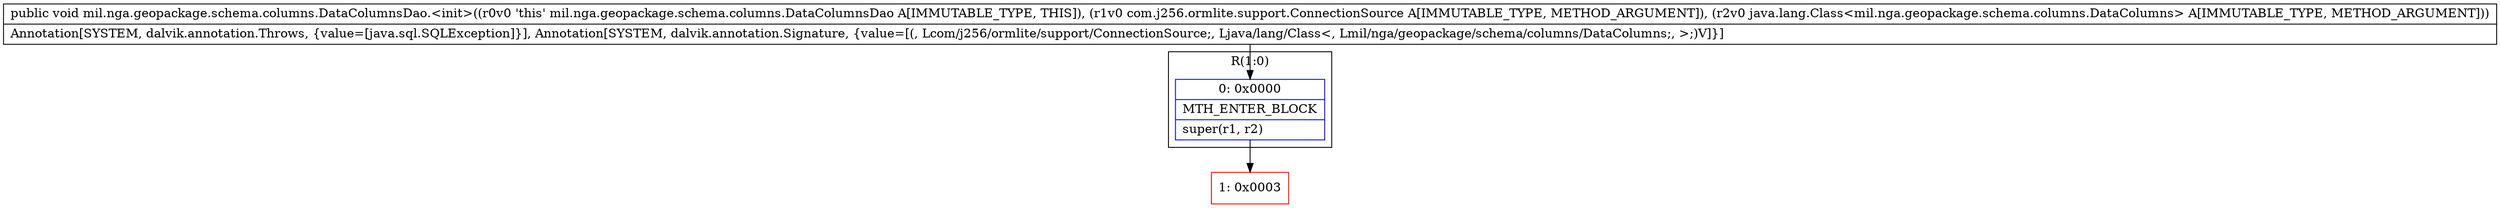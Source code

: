digraph "CFG formil.nga.geopackage.schema.columns.DataColumnsDao.\<init\>(Lcom\/j256\/ormlite\/support\/ConnectionSource;Ljava\/lang\/Class;)V" {
subgraph cluster_Region_186718798 {
label = "R(1:0)";
node [shape=record,color=blue];
Node_0 [shape=record,label="{0\:\ 0x0000|MTH_ENTER_BLOCK\l|super(r1, r2)\l}"];
}
Node_1 [shape=record,color=red,label="{1\:\ 0x0003}"];
MethodNode[shape=record,label="{public void mil.nga.geopackage.schema.columns.DataColumnsDao.\<init\>((r0v0 'this' mil.nga.geopackage.schema.columns.DataColumnsDao A[IMMUTABLE_TYPE, THIS]), (r1v0 com.j256.ormlite.support.ConnectionSource A[IMMUTABLE_TYPE, METHOD_ARGUMENT]), (r2v0 java.lang.Class\<mil.nga.geopackage.schema.columns.DataColumns\> A[IMMUTABLE_TYPE, METHOD_ARGUMENT]))  | Annotation[SYSTEM, dalvik.annotation.Throws, \{value=[java.sql.SQLException]\}], Annotation[SYSTEM, dalvik.annotation.Signature, \{value=[(, Lcom\/j256\/ormlite\/support\/ConnectionSource;, Ljava\/lang\/Class\<, Lmil\/nga\/geopackage\/schema\/columns\/DataColumns;, \>;)V]\}]\l}"];
MethodNode -> Node_0;
Node_0 -> Node_1;
}


